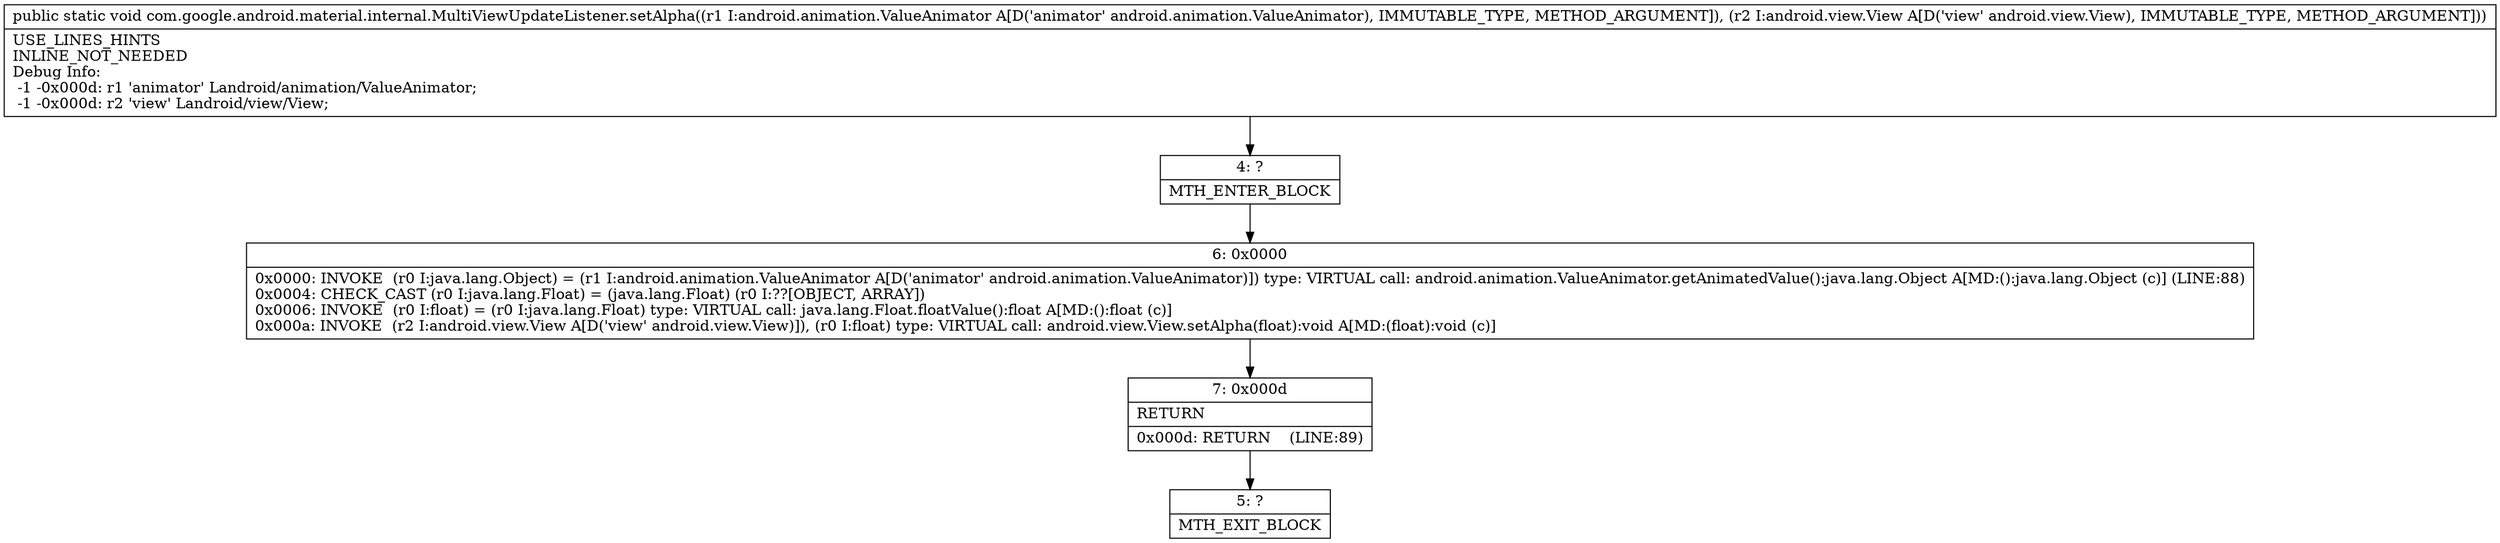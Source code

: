 digraph "CFG forcom.google.android.material.internal.MultiViewUpdateListener.setAlpha(Landroid\/animation\/ValueAnimator;Landroid\/view\/View;)V" {
Node_4 [shape=record,label="{4\:\ ?|MTH_ENTER_BLOCK\l}"];
Node_6 [shape=record,label="{6\:\ 0x0000|0x0000: INVOKE  (r0 I:java.lang.Object) = (r1 I:android.animation.ValueAnimator A[D('animator' android.animation.ValueAnimator)]) type: VIRTUAL call: android.animation.ValueAnimator.getAnimatedValue():java.lang.Object A[MD:():java.lang.Object (c)] (LINE:88)\l0x0004: CHECK_CAST (r0 I:java.lang.Float) = (java.lang.Float) (r0 I:??[OBJECT, ARRAY]) \l0x0006: INVOKE  (r0 I:float) = (r0 I:java.lang.Float) type: VIRTUAL call: java.lang.Float.floatValue():float A[MD:():float (c)]\l0x000a: INVOKE  (r2 I:android.view.View A[D('view' android.view.View)]), (r0 I:float) type: VIRTUAL call: android.view.View.setAlpha(float):void A[MD:(float):void (c)]\l}"];
Node_7 [shape=record,label="{7\:\ 0x000d|RETURN\l|0x000d: RETURN    (LINE:89)\l}"];
Node_5 [shape=record,label="{5\:\ ?|MTH_EXIT_BLOCK\l}"];
MethodNode[shape=record,label="{public static void com.google.android.material.internal.MultiViewUpdateListener.setAlpha((r1 I:android.animation.ValueAnimator A[D('animator' android.animation.ValueAnimator), IMMUTABLE_TYPE, METHOD_ARGUMENT]), (r2 I:android.view.View A[D('view' android.view.View), IMMUTABLE_TYPE, METHOD_ARGUMENT]))  | USE_LINES_HINTS\lINLINE_NOT_NEEDED\lDebug Info:\l  \-1 \-0x000d: r1 'animator' Landroid\/animation\/ValueAnimator;\l  \-1 \-0x000d: r2 'view' Landroid\/view\/View;\l}"];
MethodNode -> Node_4;Node_4 -> Node_6;
Node_6 -> Node_7;
Node_7 -> Node_5;
}

